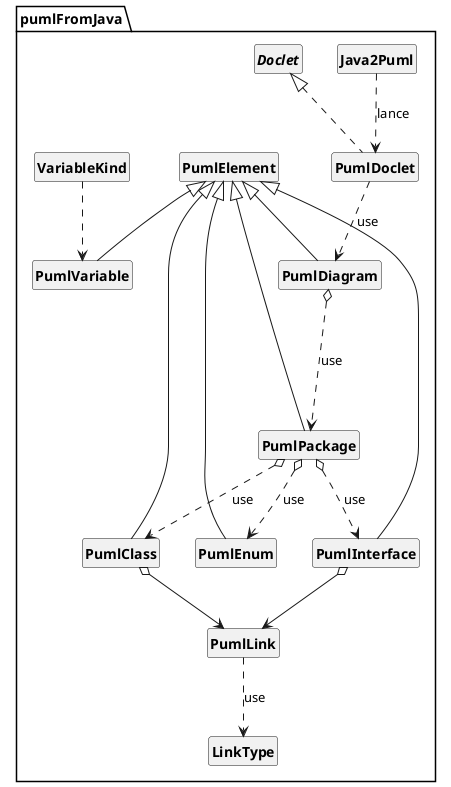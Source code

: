 @startuml

skinparam style strictuml
skinparam classAttributeIconSize 0
skinparam classFontStyle Bold
hide empty members

Package "pumlFromJava" {

class Java2Puml

class PumlDoclet implements Doclet

class PumlElement

class PumlDiagram extends PumlElement

class PumlClass extends PumlElement

class PumlEnum extends PumlElement

class PumlInterface extends PumlElement

class PumlPackage extends PumlElement

class PumlLink

class PumlVariable extends PumlElement


enum LinkType

enum VariableKind

PumlDoclet ..> PumlDiagram : use
Java2Puml ..> PumlDoclet : lance
PumlDiagram o...> PumlPackage : use
PumlPackage o..> PumlClass : use
PumlPackage o..> PumlInterface : use
PumlPackage o..> PumlEnum : use
PumlLink ..> LinkType : use
PumlInterface o--> PumlLink
PumlClass o--> PumlLink
VariableKind ..> PumlVariable
}

@enduml

